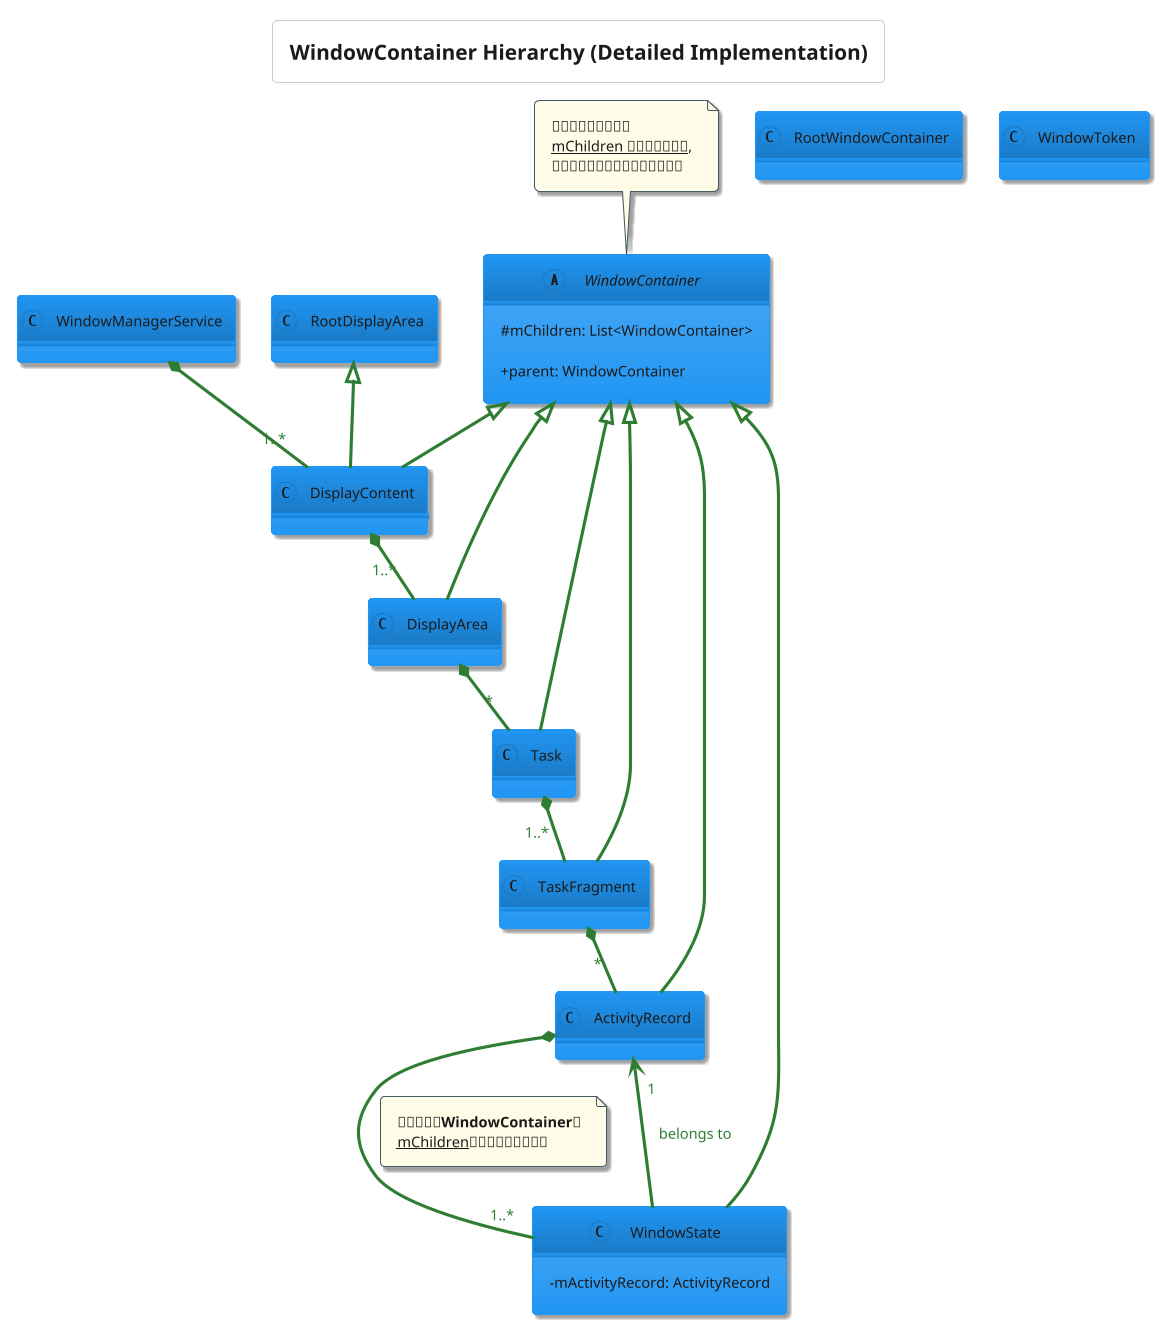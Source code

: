 @startuml
' User preference style application
!theme materia

skinparam defaultFontName "Noto Sans"
skinparam defaultFontColor #1A1A1A
skinparam defaultFontSize 14
skinparam shadowing true

skinparam sequence {
    ArrowColor #2E7D32
    ArrowColor<<async>> #F57C00
    ArrowFontColor #2E7D32
    ActorBorderColor #263238
    ParticipantBorderColor #263238
    LifeLineBorderColor #607D8B
    LifeLineBackgroundColor #E0E0E0
    ParticipantBackgroundColor #F5F5F5
    ParticipantFontColor #1A1A1A
    BoxBorderColor #455A64
    BoxBackgroundColor #ECEFF1
}

skinparam note {
    BorderColor #455A64
    BackgroundColor #FFFDE7
    FontColor #1A1A1A
    Shadowing true
}
skinparam classAttributeIconSize 0

title WindowContainer Hierarchy (Detailed Implementation)

' --- 定义核心基类 ---
abstract class "WindowContainer" {
  # mChildren: List<WindowContainer>
  + parent: WindowContainer
}
note top of "WindowContainer"
  <b>窗口容器的抽象基类</b>
  <u>mChildren 列表在这里定义</u>,
  所有子类通过继承获得容器能力。
end note

' --- 定义主要的实现类 ---
class "WindowManagerService"
class "RootWindowContainer"
class "RootDisplayArea"
class "DisplayContent"
class "WindowToken"
class "DisplayArea"
class "Task"
class "TaskFragment"
class "ActivityRecord"

class "WindowState" {
  - mActivityRecord: ActivityRecord
}

' --- 1. 继承关系 (Is-A Relationship) ---
"RootDisplayArea" <|-- "DisplayContent"

"WindowContainer" <|-- "DisplayContent"
"WindowContainer" <|-- "DisplayArea"
"WindowContainer" <|-- "Task"
"WindowContainer" <|-- "TaskFragment"
"WindowContainer" <|-- "ActivityRecord"
"WindowContainer" <|-- "WindowState"


' --- 2. 组合关系 (Has-A Relationship) ---
"WindowManagerService" *-- "1..*" "DisplayContent"
"DisplayContent" *-- "1..*" "DisplayArea"
"DisplayArea" *-- "*" "Task"
"Task" *-- "1..*" "TaskFragment"
"TaskFragment" *-- "*" "ActivityRecord"

' --- 3. 修正后的关系 ---
' ActivityRecord 通过继承来的 mChildren 包含 WindowState
"ActivityRecord" *-- "1..*" "WindowState"
note on link
  通过继承自<b>WindowContainer</b>的
  <u>mChildren</u>列表实现此包含关系
end note

' WindowState 则直接持有对 ActivityRecord 的引用
"WindowState" --> "1" "ActivityRecord" : belongs to


@enduml